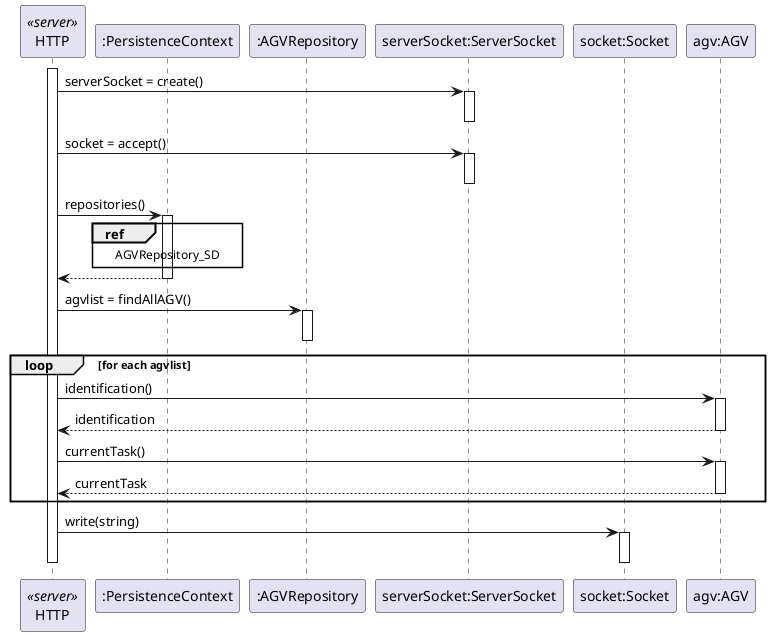 @startuml US2005_SD.svg

participant HTTP <<server>>
participant ":PersistenceContext" as PC
participant ":AGVRepository" as AR
participant "serverSocket:ServerSocket" as SSC
participant "socket:Socket" as SC
participant "agv:AGV" as A


activate HTTP
HTTP -> SSC : serverSocket = create()
activate SSC
deactivate SSC

HTTP -> SSC : socket = accept()
activate SSC
deactivate SSC

HTTP -> PC : repositories()

activate PC
ref over PC
AGVRepository_SD
end ref
PC --> HTTP
deactivate PC

HTTP -> AR : agvlist = findAllAGV()
activate AR
deactivate AR

loop for each agvlist
  HTTP -> A : identification()
  activate A
  A --> HTTP : identification
  deactivate A

  HTTP -> A : currentTask()
  activate A
  A --> HTTP : currentTask
  deactivate A
end

HTTP -> SC : write(string)
activate SC
deactivate SC

deactivate HTTP

@enduml